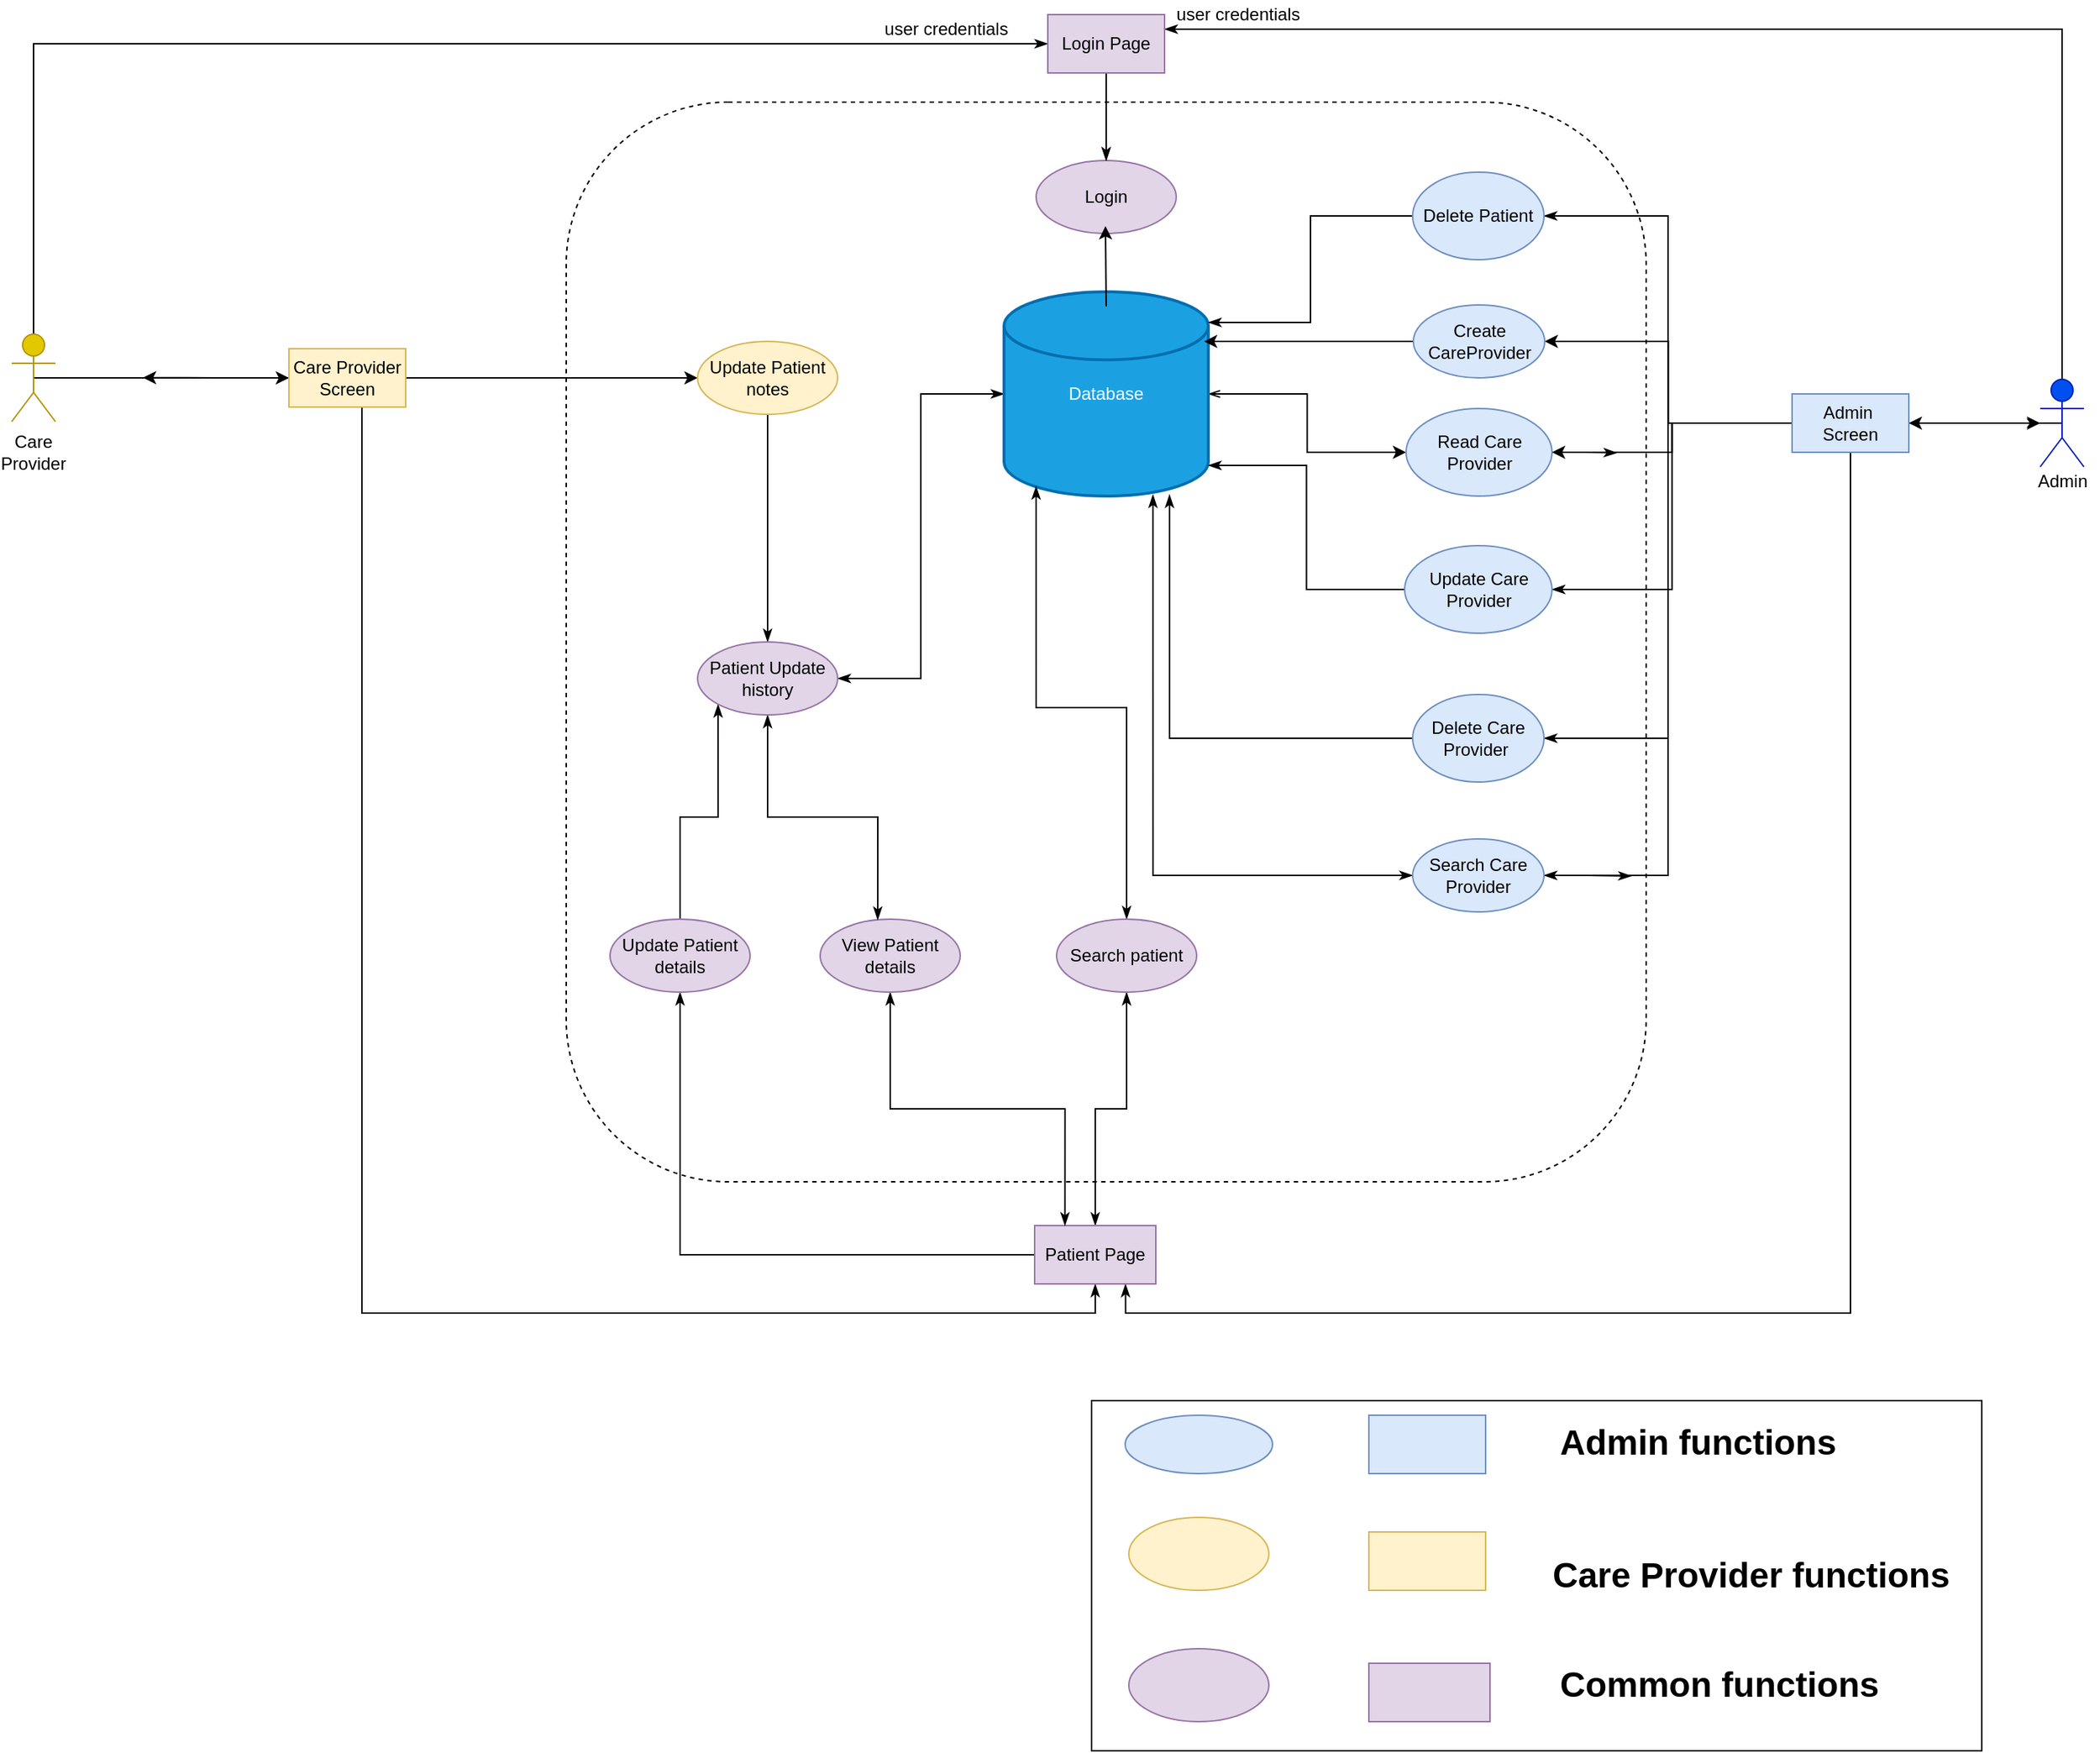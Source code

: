 <mxfile version="13.8.1" type="github">
  <diagram id="-tQcjAQlYaciXQ-AaMDQ" name="Page-1">
    <mxGraphModel dx="2404" dy="1133" grid="1" gridSize="10" guides="1" tooltips="1" connect="1" arrows="1" fold="1" page="1" pageScale="1" pageWidth="827" pageHeight="1169" math="0" shadow="0">
      <root>
        <mxCell id="0" />
        <mxCell id="1" parent="0" />
        <mxCell id="jgXzzEcvDdjtID2y0lXP-74" style="edgeStyle=orthogonalEdgeStyle;rounded=0;orthogonalLoop=1;jettySize=auto;html=1;exitX=0.5;exitY=0.5;exitDx=0;exitDy=0;exitPerimeter=0;entryX=0;entryY=0.5;entryDx=0;entryDy=0;" edge="1" parent="1" source="jgXzzEcvDdjtID2y0lXP-1" target="jgXzzEcvDdjtID2y0lXP-60">
          <mxGeometry relative="1" as="geometry" />
        </mxCell>
        <mxCell id="jgXzzEcvDdjtID2y0lXP-126" style="edgeStyle=orthogonalEdgeStyle;rounded=0;orthogonalLoop=1;jettySize=auto;html=1;exitX=0.5;exitY=0;exitDx=0;exitDy=0;exitPerimeter=0;entryX=0;entryY=0.5;entryDx=0;entryDy=0;startArrow=none;startFill=0;endArrow=classicThin;endFill=1;" edge="1" parent="1" source="jgXzzEcvDdjtID2y0lXP-1" target="jgXzzEcvDdjtID2y0lXP-121">
          <mxGeometry relative="1" as="geometry" />
        </mxCell>
        <mxCell id="jgXzzEcvDdjtID2y0lXP-161" style="edgeStyle=orthogonalEdgeStyle;rounded=0;orthogonalLoop=1;jettySize=auto;html=1;entryX=0.5;entryY=1;entryDx=0;entryDy=0;startArrow=none;startFill=0;endArrow=classicThin;endFill=1;" edge="1" parent="1" source="jgXzzEcvDdjtID2y0lXP-1" target="jgXzzEcvDdjtID2y0lXP-133">
          <mxGeometry relative="1" as="geometry">
            <Array as="points">
              <mxPoint x="-110" y="419" />
              <mxPoint x="-110" y="1060" />
              <mxPoint x="392" y="1060" />
            </Array>
          </mxGeometry>
        </mxCell>
        <mxCell id="jgXzzEcvDdjtID2y0lXP-1" value="" style="shape=umlActor;verticalLabelPosition=bottom;verticalAlign=top;html=1;outlineConnect=0;fillColor=#e3c800;strokeColor=#B09500;fontColor=#ffffff;" vertex="1" parent="1">
          <mxGeometry x="-350" y="389" width="30" height="60" as="geometry" />
        </mxCell>
        <mxCell id="jgXzzEcvDdjtID2y0lXP-35" style="edgeStyle=orthogonalEdgeStyle;rounded=0;orthogonalLoop=1;jettySize=auto;html=1;exitX=0.5;exitY=0.5;exitDx=0;exitDy=0;exitPerimeter=0;" edge="1" parent="1" source="jgXzzEcvDdjtID2y0lXP-2" target="jgXzzEcvDdjtID2y0lXP-23">
          <mxGeometry relative="1" as="geometry" />
        </mxCell>
        <mxCell id="jgXzzEcvDdjtID2y0lXP-132" style="edgeStyle=orthogonalEdgeStyle;rounded=0;orthogonalLoop=1;jettySize=auto;html=1;exitX=0.5;exitY=0;exitDx=0;exitDy=0;exitPerimeter=0;entryX=1;entryY=0.25;entryDx=0;entryDy=0;startArrow=none;startFill=0;endArrow=classicThin;endFill=1;" edge="1" parent="1" source="jgXzzEcvDdjtID2y0lXP-2" target="jgXzzEcvDdjtID2y0lXP-121">
          <mxGeometry relative="1" as="geometry" />
        </mxCell>
        <mxCell id="jgXzzEcvDdjtID2y0lXP-165" style="edgeStyle=orthogonalEdgeStyle;rounded=0;orthogonalLoop=1;jettySize=auto;html=1;entryX=0.75;entryY=1;entryDx=0;entryDy=0;startArrow=classicThin;startFill=1;endArrow=classicThin;endFill=1;" edge="1" parent="1" source="jgXzzEcvDdjtID2y0lXP-2" target="jgXzzEcvDdjtID2y0lXP-133">
          <mxGeometry relative="1" as="geometry">
            <Array as="points">
              <mxPoint x="910" y="450" />
              <mxPoint x="910" y="1060" />
              <mxPoint x="413" y="1060" />
            </Array>
          </mxGeometry>
        </mxCell>
        <mxCell id="jgXzzEcvDdjtID2y0lXP-2" value="Admin" style="shape=umlActor;verticalLabelPosition=bottom;verticalAlign=top;html=1;outlineConnect=0;fillColor=#0050ef;strokeColor=#001DBC;fontColor=#ffffff;" vertex="1" parent="1">
          <mxGeometry x="1040" y="420" width="30" height="60" as="geometry" />
        </mxCell>
        <mxCell id="jgXzzEcvDdjtID2y0lXP-4" value="" style="rounded=1;whiteSpace=wrap;html=1;dashed=1;" vertex="1" parent="1">
          <mxGeometry x="30" y="230" width="740" height="740" as="geometry" />
        </mxCell>
        <mxCell id="jgXzzEcvDdjtID2y0lXP-16" style="edgeStyle=orthogonalEdgeStyle;rounded=0;orthogonalLoop=1;jettySize=auto;html=1;exitX=1;exitY=0.5;exitDx=0;exitDy=0;exitPerimeter=0;entryX=1;entryY=0.5;entryDx=0;entryDy=0;entryPerimeter=0;" edge="1" parent="1" source="jgXzzEcvDdjtID2y0lXP-5" target="jgXzzEcvDdjtID2y0lXP-5">
          <mxGeometry relative="1" as="geometry" />
        </mxCell>
        <mxCell id="jgXzzEcvDdjtID2y0lXP-41" style="edgeStyle=orthogonalEdgeStyle;rounded=0;orthogonalLoop=1;jettySize=auto;html=1;exitX=1;exitY=0.5;exitDx=0;exitDy=0;exitPerimeter=0;entryX=0;entryY=0.5;entryDx=0;entryDy=0;startArrow=openThin;startFill=0;" edge="1" parent="1" source="jgXzzEcvDdjtID2y0lXP-5" target="jgXzzEcvDdjtID2y0lXP-25">
          <mxGeometry relative="1" as="geometry" />
        </mxCell>
        <mxCell id="jgXzzEcvDdjtID2y0lXP-151" style="edgeStyle=orthogonalEdgeStyle;rounded=0;orthogonalLoop=1;jettySize=auto;html=1;exitX=0;exitY=0.5;exitDx=0;exitDy=0;exitPerimeter=0;entryX=1;entryY=0.5;entryDx=0;entryDy=0;startArrow=classicThin;startFill=1;endArrow=classicThin;endFill=1;" edge="1" parent="1" source="jgXzzEcvDdjtID2y0lXP-5" target="jgXzzEcvDdjtID2y0lXP-136">
          <mxGeometry relative="1" as="geometry" />
        </mxCell>
        <mxCell id="jgXzzEcvDdjtID2y0lXP-5" value="Database" style="strokeWidth=2;html=1;shape=mxgraph.flowchart.database;whiteSpace=wrap;fillColor=#1ba1e2;strokeColor=#006EAF;fontColor=#ffffff;" vertex="1" parent="1">
          <mxGeometry x="330" y="360" width="140" height="140" as="geometry" />
        </mxCell>
        <mxCell id="jgXzzEcvDdjtID2y0lXP-6" value="Login" style="ellipse;whiteSpace=wrap;html=1;fillColor=#e1d5e7;strokeColor=#9673a6;" vertex="1" parent="1">
          <mxGeometry x="352" y="270" width="96" height="50" as="geometry" />
        </mxCell>
        <mxCell id="jgXzzEcvDdjtID2y0lXP-29" style="edgeStyle=orthogonalEdgeStyle;rounded=0;orthogonalLoop=1;jettySize=auto;html=1;exitX=0;exitY=0.5;exitDx=0;exitDy=0;entryX=1;entryY=0.5;entryDx=0;entryDy=0;" edge="1" parent="1" source="jgXzzEcvDdjtID2y0lXP-23" target="jgXzzEcvDdjtID2y0lXP-24">
          <mxGeometry relative="1" as="geometry" />
        </mxCell>
        <mxCell id="jgXzzEcvDdjtID2y0lXP-31" style="edgeStyle=orthogonalEdgeStyle;rounded=0;orthogonalLoop=1;jettySize=auto;html=1;exitX=0;exitY=0.5;exitDx=0;exitDy=0;entryX=1;entryY=0.5;entryDx=0;entryDy=0;" edge="1" parent="1" source="jgXzzEcvDdjtID2y0lXP-23" target="jgXzzEcvDdjtID2y0lXP-25">
          <mxGeometry relative="1" as="geometry" />
        </mxCell>
        <mxCell id="jgXzzEcvDdjtID2y0lXP-59" style="edgeStyle=orthogonalEdgeStyle;rounded=0;orthogonalLoop=1;jettySize=auto;html=1;exitX=1;exitY=0.5;exitDx=0;exitDy=0;" edge="1" parent="1" source="jgXzzEcvDdjtID2y0lXP-23">
          <mxGeometry relative="1" as="geometry">
            <mxPoint x="1040" y="450" as="targetPoint" />
          </mxGeometry>
        </mxCell>
        <mxCell id="jgXzzEcvDdjtID2y0lXP-168" style="edgeStyle=orthogonalEdgeStyle;rounded=0;orthogonalLoop=1;jettySize=auto;html=1;exitX=0;exitY=0.5;exitDx=0;exitDy=0;entryX=1;entryY=0.5;entryDx=0;entryDy=0;startArrow=none;startFill=0;endArrow=classicThin;endFill=1;" edge="1" parent="1" source="jgXzzEcvDdjtID2y0lXP-23" target="jgXzzEcvDdjtID2y0lXP-26">
          <mxGeometry relative="1" as="geometry" />
        </mxCell>
        <mxCell id="jgXzzEcvDdjtID2y0lXP-169" style="edgeStyle=orthogonalEdgeStyle;rounded=0;orthogonalLoop=1;jettySize=auto;html=1;exitX=0;exitY=0.5;exitDx=0;exitDy=0;entryX=1;entryY=0.5;entryDx=0;entryDy=0;startArrow=none;startFill=0;endArrow=classicThin;endFill=1;" edge="1" parent="1" source="jgXzzEcvDdjtID2y0lXP-23" target="jgXzzEcvDdjtID2y0lXP-27">
          <mxGeometry relative="1" as="geometry" />
        </mxCell>
        <mxCell id="jgXzzEcvDdjtID2y0lXP-170" style="edgeStyle=orthogonalEdgeStyle;rounded=0;orthogonalLoop=1;jettySize=auto;html=1;entryX=1;entryY=0.5;entryDx=0;entryDy=0;startArrow=none;startFill=0;endArrow=classicThin;endFill=1;" edge="1" parent="1" source="jgXzzEcvDdjtID2y0lXP-23" target="jgXzzEcvDdjtID2y0lXP-52">
          <mxGeometry relative="1" as="geometry" />
        </mxCell>
        <mxCell id="jgXzzEcvDdjtID2y0lXP-173" style="edgeStyle=orthogonalEdgeStyle;rounded=0;orthogonalLoop=1;jettySize=auto;html=1;exitX=0;exitY=0.5;exitDx=0;exitDy=0;entryX=1;entryY=0.5;entryDx=0;entryDy=0;startArrow=none;startFill=0;endArrow=classicThin;endFill=1;" edge="1" parent="1" source="jgXzzEcvDdjtID2y0lXP-23" target="jgXzzEcvDdjtID2y0lXP-166">
          <mxGeometry relative="1" as="geometry" />
        </mxCell>
        <mxCell id="jgXzzEcvDdjtID2y0lXP-23" value="Admin&amp;nbsp; Screen" style="rounded=0;whiteSpace=wrap;html=1;fillColor=#dae8fc;strokeColor=#6c8ebf;" vertex="1" parent="1">
          <mxGeometry x="870" y="430" width="80" height="40" as="geometry" />
        </mxCell>
        <mxCell id="jgXzzEcvDdjtID2y0lXP-47" style="edgeStyle=orthogonalEdgeStyle;rounded=0;orthogonalLoop=1;jettySize=auto;html=1;exitX=0;exitY=0.5;exitDx=0;exitDy=0;entryX=0.979;entryY=0.243;entryDx=0;entryDy=0;entryPerimeter=0;" edge="1" parent="1" source="jgXzzEcvDdjtID2y0lXP-24" target="jgXzzEcvDdjtID2y0lXP-5">
          <mxGeometry relative="1" as="geometry" />
        </mxCell>
        <mxCell id="jgXzzEcvDdjtID2y0lXP-24" value="&lt;span&gt;Create CareProvider&lt;/span&gt;" style="ellipse;whiteSpace=wrap;html=1;fillColor=#dae8fc;strokeColor=#6c8ebf;" vertex="1" parent="1">
          <mxGeometry x="610.5" y="369" width="90" height="50" as="geometry" />
        </mxCell>
        <mxCell id="jgXzzEcvDdjtID2y0lXP-172" style="edgeStyle=orthogonalEdgeStyle;rounded=0;orthogonalLoop=1;jettySize=auto;html=1;exitX=1;exitY=0.5;exitDx=0;exitDy=0;startArrow=none;startFill=0;endArrow=classicThin;endFill=1;" edge="1" parent="1" source="jgXzzEcvDdjtID2y0lXP-25">
          <mxGeometry relative="1" as="geometry">
            <mxPoint x="750" y="470.429" as="targetPoint" />
          </mxGeometry>
        </mxCell>
        <mxCell id="jgXzzEcvDdjtID2y0lXP-25" value="&lt;span&gt;Read Care Provider&lt;/span&gt;" style="ellipse;whiteSpace=wrap;html=1;fillColor=#dae8fc;strokeColor=#6c8ebf;" vertex="1" parent="1">
          <mxGeometry x="605.5" y="440" width="100" height="60" as="geometry" />
        </mxCell>
        <mxCell id="jgXzzEcvDdjtID2y0lXP-163" style="edgeStyle=orthogonalEdgeStyle;rounded=0;orthogonalLoop=1;jettySize=auto;html=1;exitX=0;exitY=0.5;exitDx=0;exitDy=0;entryX=1;entryY=0.85;entryDx=0;entryDy=0;entryPerimeter=0;startArrow=none;startFill=0;endArrow=classicThin;endFill=1;" edge="1" parent="1" source="jgXzzEcvDdjtID2y0lXP-26" target="jgXzzEcvDdjtID2y0lXP-5">
          <mxGeometry relative="1" as="geometry" />
        </mxCell>
        <mxCell id="jgXzzEcvDdjtID2y0lXP-26" value="&lt;span&gt;Update Care Provider&lt;/span&gt;" style="ellipse;whiteSpace=wrap;html=1;fillColor=#dae8fc;strokeColor=#6c8ebf;" vertex="1" parent="1">
          <mxGeometry x="604.5" y="534" width="101" height="60" as="geometry" />
        </mxCell>
        <mxCell id="jgXzzEcvDdjtID2y0lXP-167" style="edgeStyle=orthogonalEdgeStyle;rounded=0;orthogonalLoop=1;jettySize=auto;html=1;exitX=0;exitY=0.5;exitDx=0;exitDy=0;entryX=0.81;entryY=0.993;entryDx=0;entryDy=0;entryPerimeter=0;startArrow=none;startFill=0;endArrow=classicThin;endFill=1;" edge="1" parent="1" source="jgXzzEcvDdjtID2y0lXP-27" target="jgXzzEcvDdjtID2y0lXP-5">
          <mxGeometry relative="1" as="geometry" />
        </mxCell>
        <mxCell id="jgXzzEcvDdjtID2y0lXP-27" value="&lt;span&gt;Delete Care Provider&amp;nbsp;&lt;/span&gt;" style="ellipse;whiteSpace=wrap;html=1;fillColor=#dae8fc;strokeColor=#6c8ebf;" vertex="1" parent="1">
          <mxGeometry x="610" y="636" width="90" height="60" as="geometry" />
        </mxCell>
        <mxCell id="jgXzzEcvDdjtID2y0lXP-164" style="edgeStyle=orthogonalEdgeStyle;rounded=0;orthogonalLoop=1;jettySize=auto;html=1;exitX=0;exitY=0.5;exitDx=0;exitDy=0;entryX=0.729;entryY=0.993;entryDx=0;entryDy=0;entryPerimeter=0;startArrow=classicThin;startFill=1;endArrow=classicThin;endFill=1;" edge="1" parent="1" source="jgXzzEcvDdjtID2y0lXP-52" target="jgXzzEcvDdjtID2y0lXP-5">
          <mxGeometry relative="1" as="geometry" />
        </mxCell>
        <mxCell id="jgXzzEcvDdjtID2y0lXP-177" style="edgeStyle=orthogonalEdgeStyle;rounded=0;orthogonalLoop=1;jettySize=auto;html=1;exitX=1;exitY=0.5;exitDx=0;exitDy=0;startArrow=none;startFill=0;endArrow=classicThin;endFill=1;" edge="1" parent="1" source="jgXzzEcvDdjtID2y0lXP-52">
          <mxGeometry relative="1" as="geometry">
            <mxPoint x="760" y="760.429" as="targetPoint" />
          </mxGeometry>
        </mxCell>
        <mxCell id="jgXzzEcvDdjtID2y0lXP-52" value="&lt;span&gt;Search Care Provider&lt;/span&gt;" style="ellipse;whiteSpace=wrap;html=1;fillColor=#dae8fc;strokeColor=#6c8ebf;" vertex="1" parent="1">
          <mxGeometry x="610" y="735" width="90" height="50" as="geometry" />
        </mxCell>
        <mxCell id="jgXzzEcvDdjtID2y0lXP-75" style="edgeStyle=orthogonalEdgeStyle;rounded=0;orthogonalLoop=1;jettySize=auto;html=1;exitX=0;exitY=0.5;exitDx=0;exitDy=0;" edge="1" parent="1" source="jgXzzEcvDdjtID2y0lXP-60">
          <mxGeometry relative="1" as="geometry">
            <mxPoint x="-260" y="418.824" as="targetPoint" />
          </mxGeometry>
        </mxCell>
        <mxCell id="jgXzzEcvDdjtID2y0lXP-84" style="edgeStyle=orthogonalEdgeStyle;rounded=0;orthogonalLoop=1;jettySize=auto;html=1;exitX=1;exitY=0.5;exitDx=0;exitDy=0;entryX=0;entryY=0.5;entryDx=0;entryDy=0;" edge="1" parent="1" source="jgXzzEcvDdjtID2y0lXP-60" target="jgXzzEcvDdjtID2y0lXP-78">
          <mxGeometry relative="1" as="geometry" />
        </mxCell>
        <mxCell id="jgXzzEcvDdjtID2y0lXP-60" value="Care Provider Screen" style="rounded=0;whiteSpace=wrap;html=1;fillColor=#fff2cc;strokeColor=#d6b656;" vertex="1" parent="1">
          <mxGeometry x="-160" y="399" width="80" height="40" as="geometry" />
        </mxCell>
        <mxCell id="jgXzzEcvDdjtID2y0lXP-69" value="" style="endArrow=classic;html=1;" edge="1" parent="1">
          <mxGeometry width="50" height="50" relative="1" as="geometry">
            <mxPoint x="400" y="370" as="sourcePoint" />
            <mxPoint x="399.5" y="315" as="targetPoint" />
          </mxGeometry>
        </mxCell>
        <mxCell id="jgXzzEcvDdjtID2y0lXP-147" style="edgeStyle=orthogonalEdgeStyle;rounded=0;orthogonalLoop=1;jettySize=auto;html=1;exitX=0.5;exitY=1;exitDx=0;exitDy=0;startArrow=none;startFill=0;endArrow=classicThin;endFill=1;" edge="1" parent="1" source="jgXzzEcvDdjtID2y0lXP-78" target="jgXzzEcvDdjtID2y0lXP-136">
          <mxGeometry relative="1" as="geometry" />
        </mxCell>
        <mxCell id="jgXzzEcvDdjtID2y0lXP-78" value="Update Patient notes" style="ellipse;whiteSpace=wrap;html=1;fillColor=#fff2cc;strokeColor=#d6b656;" vertex="1" parent="1">
          <mxGeometry x="120" y="394" width="96" height="50" as="geometry" />
        </mxCell>
        <mxCell id="jgXzzEcvDdjtID2y0lXP-98" value="Admin" style="text;html=1;align=center;verticalAlign=middle;resizable=0;points=[];autosize=1;" vertex="1" parent="1">
          <mxGeometry x="1030" y="480" width="50" height="20" as="geometry" />
        </mxCell>
        <mxCell id="jgXzzEcvDdjtID2y0lXP-99" value="Care Provider" style="text;html=1;strokeColor=none;fillColor=none;align=center;verticalAlign=middle;whiteSpace=wrap;rounded=0;dashed=1;" vertex="1" parent="1">
          <mxGeometry x="-355" y="460" width="40" height="20" as="geometry" />
        </mxCell>
        <mxCell id="jgXzzEcvDdjtID2y0lXP-120" style="edgeStyle=orthogonalEdgeStyle;rounded=0;orthogonalLoop=1;jettySize=auto;html=1;entryX=0.5;entryY=0;entryDx=0;entryDy=0;startArrow=none;startFill=0;endArrow=classicThin;endFill=1;" edge="1" parent="1" source="jgXzzEcvDdjtID2y0lXP-121" target="jgXzzEcvDdjtID2y0lXP-6">
          <mxGeometry relative="1" as="geometry" />
        </mxCell>
        <mxCell id="jgXzzEcvDdjtID2y0lXP-125" style="edgeStyle=orthogonalEdgeStyle;rounded=0;orthogonalLoop=1;jettySize=auto;html=1;entryX=0.5;entryY=0;entryDx=0;entryDy=0;startArrow=none;startFill=0;endArrow=classicThin;endFill=1;" edge="1" parent="1" source="jgXzzEcvDdjtID2y0lXP-121" target="jgXzzEcvDdjtID2y0lXP-6">
          <mxGeometry relative="1" as="geometry" />
        </mxCell>
        <mxCell id="jgXzzEcvDdjtID2y0lXP-128" value="user credentials" style="text;html=1;align=center;verticalAlign=middle;resizable=0;points=[];autosize=1;" vertex="1" parent="1">
          <mxGeometry x="240" y="170" width="100" height="20" as="geometry" />
        </mxCell>
        <mxCell id="jgXzzEcvDdjtID2y0lXP-129" value="user credentials" style="text;html=1;align=center;verticalAlign=middle;resizable=0;points=[];autosize=1;" vertex="1" parent="1">
          <mxGeometry x="440" y="160" width="100" height="20" as="geometry" />
        </mxCell>
        <mxCell id="jgXzzEcvDdjtID2y0lXP-121" value="Login Page" style="rounded=0;whiteSpace=wrap;html=1;fillColor=#e1d5e7;strokeColor=#9673a6;" vertex="1" parent="1">
          <mxGeometry x="360" y="170" width="80" height="40" as="geometry" />
        </mxCell>
        <mxCell id="jgXzzEcvDdjtID2y0lXP-157" style="edgeStyle=orthogonalEdgeStyle;rounded=0;orthogonalLoop=1;jettySize=auto;html=1;startArrow=classicThin;startFill=1;endArrow=classicThin;endFill=1;" edge="1" parent="1" source="jgXzzEcvDdjtID2y0lXP-133" target="jgXzzEcvDdjtID2y0lXP-138">
          <mxGeometry relative="1" as="geometry" />
        </mxCell>
        <mxCell id="jgXzzEcvDdjtID2y0lXP-178" style="edgeStyle=orthogonalEdgeStyle;rounded=0;orthogonalLoop=1;jettySize=auto;html=1;exitX=0;exitY=0.5;exitDx=0;exitDy=0;entryX=0.5;entryY=1;entryDx=0;entryDy=0;startArrow=none;startFill=0;endArrow=classicThin;endFill=1;" edge="1" parent="1" source="jgXzzEcvDdjtID2y0lXP-133" target="jgXzzEcvDdjtID2y0lXP-134">
          <mxGeometry relative="1" as="geometry" />
        </mxCell>
        <mxCell id="jgXzzEcvDdjtID2y0lXP-133" value="Patient Page" style="rounded=0;whiteSpace=wrap;html=1;fillColor=#e1d5e7;strokeColor=#9673a6;" vertex="1" parent="1">
          <mxGeometry x="351" y="1000" width="83" height="40" as="geometry" />
        </mxCell>
        <mxCell id="jgXzzEcvDdjtID2y0lXP-149" style="edgeStyle=orthogonalEdgeStyle;rounded=0;orthogonalLoop=1;jettySize=auto;html=1;exitX=0.5;exitY=0;exitDx=0;exitDy=0;entryX=0;entryY=1;entryDx=0;entryDy=0;startArrow=none;startFill=0;endArrow=classicThin;endFill=1;" edge="1" parent="1" source="jgXzzEcvDdjtID2y0lXP-134" target="jgXzzEcvDdjtID2y0lXP-136">
          <mxGeometry relative="1" as="geometry" />
        </mxCell>
        <mxCell id="jgXzzEcvDdjtID2y0lXP-134" value="Update Patient details" style="ellipse;whiteSpace=wrap;html=1;fillColor=#e1d5e7;strokeColor=#9673a6;" vertex="1" parent="1">
          <mxGeometry x="60" y="790" width="96" height="50" as="geometry" />
        </mxCell>
        <mxCell id="jgXzzEcvDdjtID2y0lXP-156" style="edgeStyle=orthogonalEdgeStyle;rounded=0;orthogonalLoop=1;jettySize=auto;html=1;exitX=0.5;exitY=1;exitDx=0;exitDy=0;startArrow=classicThin;startFill=1;endArrow=classicThin;endFill=1;entryX=0.25;entryY=0;entryDx=0;entryDy=0;" edge="1" parent="1" source="jgXzzEcvDdjtID2y0lXP-135" target="jgXzzEcvDdjtID2y0lXP-133">
          <mxGeometry relative="1" as="geometry">
            <mxPoint x="370" y="990" as="targetPoint" />
          </mxGeometry>
        </mxCell>
        <mxCell id="jgXzzEcvDdjtID2y0lXP-135" value="View Patient details" style="ellipse;whiteSpace=wrap;html=1;fillColor=#e1d5e7;strokeColor=#9673a6;" vertex="1" parent="1">
          <mxGeometry x="204" y="790" width="96" height="50" as="geometry" />
        </mxCell>
        <mxCell id="jgXzzEcvDdjtID2y0lXP-152" style="edgeStyle=orthogonalEdgeStyle;rounded=0;orthogonalLoop=1;jettySize=auto;html=1;exitX=0.5;exitY=1;exitDx=0;exitDy=0;entryX=0.411;entryY=0.009;entryDx=0;entryDy=0;entryPerimeter=0;startArrow=classicThin;startFill=1;endArrow=classicThin;endFill=1;" edge="1" parent="1" source="jgXzzEcvDdjtID2y0lXP-136" target="jgXzzEcvDdjtID2y0lXP-135">
          <mxGeometry relative="1" as="geometry" />
        </mxCell>
        <mxCell id="jgXzzEcvDdjtID2y0lXP-136" value="Patient Update history" style="ellipse;whiteSpace=wrap;html=1;fillColor=#e1d5e7;strokeColor=#9673a6;" vertex="1" parent="1">
          <mxGeometry x="120" y="600" width="96" height="50" as="geometry" />
        </mxCell>
        <mxCell id="jgXzzEcvDdjtID2y0lXP-158" style="edgeStyle=orthogonalEdgeStyle;rounded=0;orthogonalLoop=1;jettySize=auto;html=1;exitX=0.5;exitY=0;exitDx=0;exitDy=0;entryX=0.157;entryY=0.952;entryDx=0;entryDy=0;entryPerimeter=0;startArrow=classicThin;startFill=1;endArrow=classicThin;endFill=1;" edge="1" parent="1" source="jgXzzEcvDdjtID2y0lXP-138" target="jgXzzEcvDdjtID2y0lXP-5">
          <mxGeometry relative="1" as="geometry" />
        </mxCell>
        <mxCell id="jgXzzEcvDdjtID2y0lXP-138" value="Search patient" style="ellipse;whiteSpace=wrap;html=1;fillColor=#e1d5e7;strokeColor=#9673a6;" vertex="1" parent="1">
          <mxGeometry x="366" y="790" width="96" height="50" as="geometry" />
        </mxCell>
        <mxCell id="jgXzzEcvDdjtID2y0lXP-174" style="edgeStyle=orthogonalEdgeStyle;rounded=0;orthogonalLoop=1;jettySize=auto;html=1;exitX=0;exitY=0.5;exitDx=0;exitDy=0;entryX=1;entryY=0.15;entryDx=0;entryDy=0;entryPerimeter=0;startArrow=none;startFill=0;endArrow=classicThin;endFill=1;" edge="1" parent="1" source="jgXzzEcvDdjtID2y0lXP-166" target="jgXzzEcvDdjtID2y0lXP-5">
          <mxGeometry relative="1" as="geometry" />
        </mxCell>
        <mxCell id="jgXzzEcvDdjtID2y0lXP-166" value="&lt;span&gt;Delete Patient&lt;/span&gt;" style="ellipse;whiteSpace=wrap;html=1;fillColor=#dae8fc;strokeColor=#6c8ebf;" vertex="1" parent="1">
          <mxGeometry x="610" y="278" width="90" height="60" as="geometry" />
        </mxCell>
        <mxCell id="jgXzzEcvDdjtID2y0lXP-180" value="" style="rounded=0;whiteSpace=wrap;html=1;" vertex="1" parent="1">
          <mxGeometry x="390" y="1120" width="610" height="240" as="geometry" />
        </mxCell>
        <mxCell id="jgXzzEcvDdjtID2y0lXP-181" value="" style="ellipse;whiteSpace=wrap;html=1;fillColor=#dae8fc;strokeColor=#6c8ebf;" vertex="1" parent="1">
          <mxGeometry x="413" y="1130" width="101" height="40" as="geometry" />
        </mxCell>
        <mxCell id="jgXzzEcvDdjtID2y0lXP-182" value="&lt;h1&gt;Admin functions&lt;/h1&gt;" style="text;html=1;strokeColor=none;fillColor=none;spacing=5;spacingTop=-20;whiteSpace=wrap;overflow=hidden;rounded=0;dashed=1;" vertex="1" parent="1">
          <mxGeometry x="705.5" y="1129" width="300" height="40" as="geometry" />
        </mxCell>
        <mxCell id="jgXzzEcvDdjtID2y0lXP-183" value="" style="rounded=0;whiteSpace=wrap;html=1;fillColor=#dae8fc;strokeColor=#6c8ebf;" vertex="1" parent="1">
          <mxGeometry x="580" y="1130" width="80" height="40" as="geometry" />
        </mxCell>
        <mxCell id="jgXzzEcvDdjtID2y0lXP-184" value="" style="ellipse;whiteSpace=wrap;html=1;fillColor=#fff2cc;strokeColor=#d6b656;" vertex="1" parent="1">
          <mxGeometry x="415.5" y="1200" width="96" height="50" as="geometry" />
        </mxCell>
        <mxCell id="jgXzzEcvDdjtID2y0lXP-185" value="" style="rounded=0;whiteSpace=wrap;html=1;fillColor=#fff2cc;strokeColor=#d6b656;" vertex="1" parent="1">
          <mxGeometry x="580" y="1210" width="80" height="40" as="geometry" />
        </mxCell>
        <mxCell id="jgXzzEcvDdjtID2y0lXP-186" value="&lt;h1&gt;Care Provider functions&lt;/h1&gt;" style="text;html=1;strokeColor=none;fillColor=none;spacing=5;spacingTop=-20;whiteSpace=wrap;overflow=hidden;rounded=0;dashed=1;" vertex="1" parent="1">
          <mxGeometry x="700.5" y="1220" width="340" height="40" as="geometry" />
        </mxCell>
        <mxCell id="jgXzzEcvDdjtID2y0lXP-187" value="" style="ellipse;whiteSpace=wrap;html=1;fillColor=#e1d5e7;strokeColor=#9673a6;" vertex="1" parent="1">
          <mxGeometry x="415.5" y="1290" width="96" height="50" as="geometry" />
        </mxCell>
        <mxCell id="jgXzzEcvDdjtID2y0lXP-188" value="" style="rounded=0;whiteSpace=wrap;html=1;fillColor=#e1d5e7;strokeColor=#9673a6;" vertex="1" parent="1">
          <mxGeometry x="580" y="1300" width="83" height="40" as="geometry" />
        </mxCell>
        <mxCell id="jgXzzEcvDdjtID2y0lXP-189" value="&lt;h1&gt;Common functions&lt;/h1&gt;" style="text;html=1;strokeColor=none;fillColor=none;spacing=5;spacingTop=-20;whiteSpace=wrap;overflow=hidden;rounded=0;dashed=1;" vertex="1" parent="1">
          <mxGeometry x="705.5" y="1295" width="300" height="40" as="geometry" />
        </mxCell>
      </root>
    </mxGraphModel>
  </diagram>
</mxfile>

